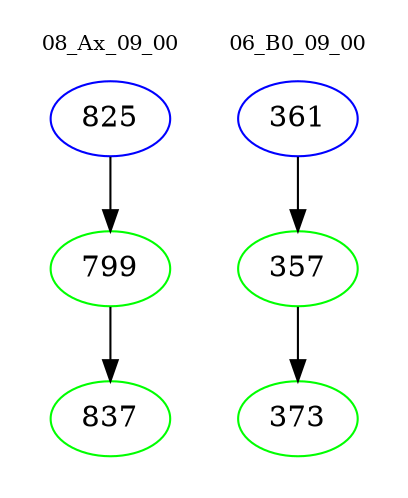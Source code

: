digraph{
subgraph cluster_0 {
color = white
label = "08_Ax_09_00";
fontsize=10;
T0_825 [label="825", color="blue"]
T0_825 -> T0_799 [color="black"]
T0_799 [label="799", color="green"]
T0_799 -> T0_837 [color="black"]
T0_837 [label="837", color="green"]
}
subgraph cluster_1 {
color = white
label = "06_B0_09_00";
fontsize=10;
T1_361 [label="361", color="blue"]
T1_361 -> T1_357 [color="black"]
T1_357 [label="357", color="green"]
T1_357 -> T1_373 [color="black"]
T1_373 [label="373", color="green"]
}
}
